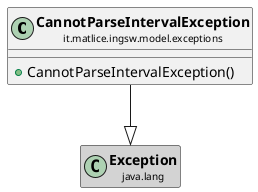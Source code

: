 @startuml

skinparam svgLinkTarget _parent
skinparam linetype ortho
set namespaceSeparator none
class "<b><size:14>CannotParseIntervalException</b>\n<size:10>it.matlice.ingsw.model.exceptions" as it.matlice.ingsw.model.exceptions.CannotParseIntervalException  [[../../../../../it/matlice/ingsw/model/exceptions/CannotParseIntervalException.html{it.matlice.ingsw.model.exceptions.CannotParseIntervalException}]] {
+CannotParseIntervalException()
}


class "<b><size:14>Exception</b>\n<size:10>java.lang" as java.lang.Exception  #lightgrey {
}

hide java.lang.Exception fields
hide java.lang.Exception methods

it.matlice.ingsw.model.exceptions.CannotParseIntervalException --|> java.lang.Exception


@enduml
